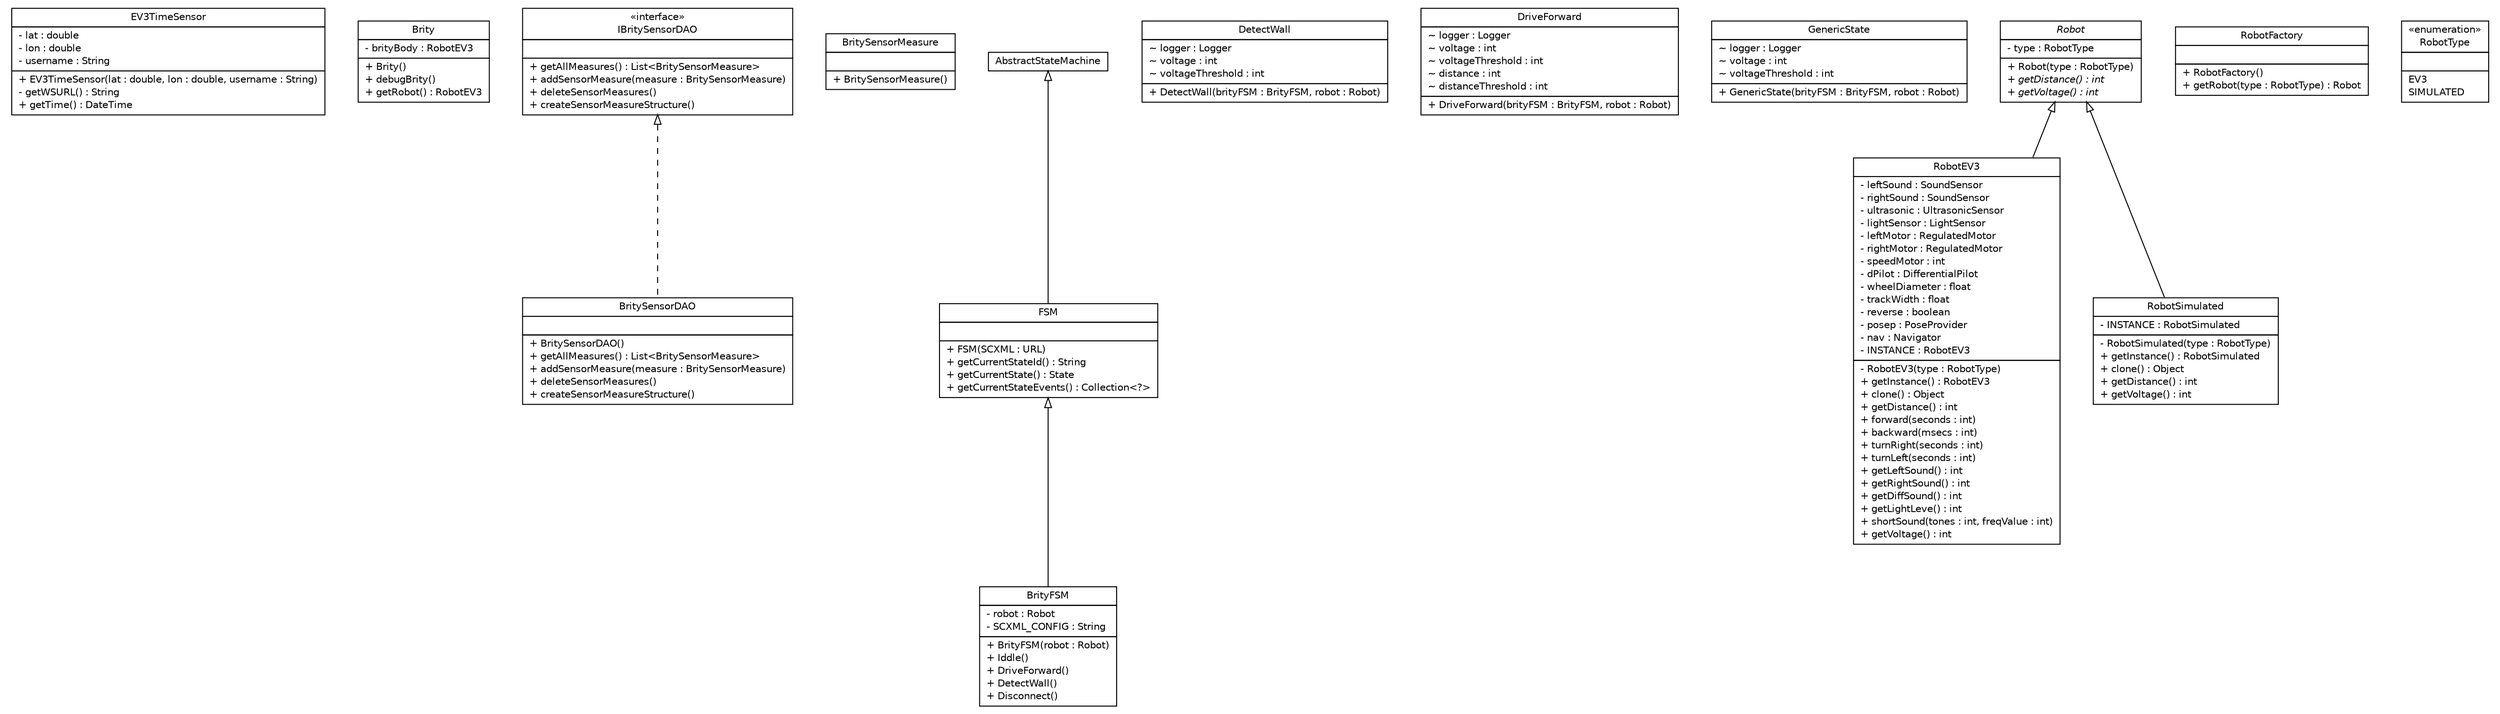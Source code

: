 #!/usr/local/bin/dot
#
# Class diagram 
# Generated by UMLGraph version R5_6 (http://www.umlgraph.org/)
#

digraph G {
	edge [fontname="Helvetica",fontsize=10,labelfontname="Helvetica",labelfontsize=10];
	node [fontname="Helvetica",fontsize=10,shape=plaintext];
	nodesep=0.25;
	ranksep=0.5;
	// jab.lejos.ev3.sensors.net.EV3TimeSensor
	c0 [label=<<table title="jab.lejos.ev3.sensors.net.EV3TimeSensor" border="0" cellborder="1" cellspacing="0" cellpadding="2" port="p">
		<tr><td><table border="0" cellspacing="0" cellpadding="1">
<tr><td align="center" balign="center"> EV3TimeSensor </td></tr>
		</table></td></tr>
		<tr><td><table border="0" cellspacing="0" cellpadding="1">
<tr><td align="left" balign="left"> - lat : double </td></tr>
<tr><td align="left" balign="left"> - lon : double </td></tr>
<tr><td align="left" balign="left"> - username : String </td></tr>
		</table></td></tr>
		<tr><td><table border="0" cellspacing="0" cellpadding="1">
<tr><td align="left" balign="left"> + EV3TimeSensor(lat : double, lon : double, username : String) </td></tr>
<tr><td align="left" balign="left"> - getWSURL() : String </td></tr>
<tr><td align="left" balign="left"> + getTime() : DateTime </td></tr>
		</table></td></tr>
		</table>>, URL="null", fontname="Helvetica", fontcolor="black", fontsize=10.0];
	// jab.lejos.liverobots.brity.Brity
	c1 [label=<<table title="jab.lejos.liverobots.brity.Brity" border="0" cellborder="1" cellspacing="0" cellpadding="2" port="p">
		<tr><td><table border="0" cellspacing="0" cellpadding="1">
<tr><td align="center" balign="center"> Brity </td></tr>
		</table></td></tr>
		<tr><td><table border="0" cellspacing="0" cellpadding="1">
<tr><td align="left" balign="left"> - brityBody : RobotEV3 </td></tr>
		</table></td></tr>
		<tr><td><table border="0" cellspacing="0" cellpadding="1">
<tr><td align="left" balign="left"> + Brity() </td></tr>
<tr><td align="left" balign="left"> + debugBrity() </td></tr>
<tr><td align="left" balign="left"> + getRobot() : RobotEV3 </td></tr>
		</table></td></tr>
		</table>>, URL="null", fontname="Helvetica", fontcolor="black", fontsize=10.0];
	// jab.lejos.liverobots.brity.dao.BritySensorDAO
	c2 [label=<<table title="jab.lejos.liverobots.brity.dao.BritySensorDAO" border="0" cellborder="1" cellspacing="0" cellpadding="2" port="p">
		<tr><td><table border="0" cellspacing="0" cellpadding="1">
<tr><td align="center" balign="center"> BritySensorDAO </td></tr>
		</table></td></tr>
		<tr><td><table border="0" cellspacing="0" cellpadding="1">
<tr><td align="left" balign="left">  </td></tr>
		</table></td></tr>
		<tr><td><table border="0" cellspacing="0" cellpadding="1">
<tr><td align="left" balign="left"> + BritySensorDAO() </td></tr>
<tr><td align="left" balign="left"> + getAllMeasures() : List&lt;BritySensorMeasure&gt; </td></tr>
<tr><td align="left" balign="left"> + addSensorMeasure(measure : BritySensorMeasure) </td></tr>
<tr><td align="left" balign="left"> + deleteSensorMeasures() </td></tr>
<tr><td align="left" balign="left"> + createSensorMeasureStructure() </td></tr>
		</table></td></tr>
		</table>>, URL="null", fontname="Helvetica", fontcolor="black", fontsize=10.0];
	// jab.lejos.liverobots.brity.dao.BritySensorMeasure
	c3 [label=<<table title="jab.lejos.liverobots.brity.dao.BritySensorMeasure" border="0" cellborder="1" cellspacing="0" cellpadding="2" port="p">
		<tr><td><table border="0" cellspacing="0" cellpadding="1">
<tr><td align="center" balign="center"> BritySensorMeasure </td></tr>
		</table></td></tr>
		<tr><td><table border="0" cellspacing="0" cellpadding="1">
<tr><td align="left" balign="left">  </td></tr>
		</table></td></tr>
		<tr><td><table border="0" cellspacing="0" cellpadding="1">
<tr><td align="left" balign="left"> + BritySensorMeasure() </td></tr>
		</table></td></tr>
		</table>>, URL="null", fontname="Helvetica", fontcolor="black", fontsize=10.0];
	// jab.lejos.liverobots.brity.dao.IBritySensorDAO
	c4 [label=<<table title="jab.lejos.liverobots.brity.dao.IBritySensorDAO" border="0" cellborder="1" cellspacing="0" cellpadding="2" port="p">
		<tr><td><table border="0" cellspacing="0" cellpadding="1">
<tr><td align="center" balign="center"> &#171;interface&#187; </td></tr>
<tr><td align="center" balign="center"> IBritySensorDAO </td></tr>
		</table></td></tr>
		<tr><td><table border="0" cellspacing="0" cellpadding="1">
<tr><td align="left" balign="left">  </td></tr>
		</table></td></tr>
		<tr><td><table border="0" cellspacing="0" cellpadding="1">
<tr><td align="left" balign="left"> + getAllMeasures() : List&lt;BritySensorMeasure&gt; </td></tr>
<tr><td align="left" balign="left"> + addSensorMeasure(measure : BritySensorMeasure) </td></tr>
<tr><td align="left" balign="left"> + deleteSensorMeasures() </td></tr>
<tr><td align="left" balign="left"> + createSensorMeasureStructure() </td></tr>
		</table></td></tr>
		</table>>, URL="null", fontname="Helvetica", fontcolor="black", fontsize=10.0];
	// jab.lejos.liverobots.brity.fsm.BrityFSM
	c5 [label=<<table title="jab.lejos.liverobots.brity.fsm.BrityFSM" border="0" cellborder="1" cellspacing="0" cellpadding="2" port="p">
		<tr><td><table border="0" cellspacing="0" cellpadding="1">
<tr><td align="center" balign="center"> BrityFSM </td></tr>
		</table></td></tr>
		<tr><td><table border="0" cellspacing="0" cellpadding="1">
<tr><td align="left" balign="left"> - robot : Robot </td></tr>
<tr><td align="left" balign="left"> - SCXML_CONFIG : String </td></tr>
		</table></td></tr>
		<tr><td><table border="0" cellspacing="0" cellpadding="1">
<tr><td align="left" balign="left"> + BrityFSM(robot : Robot) </td></tr>
<tr><td align="left" balign="left"> + Iddle() </td></tr>
<tr><td align="left" balign="left"> + DriveForward() </td></tr>
<tr><td align="left" balign="left"> + DetectWall() </td></tr>
<tr><td align="left" balign="left"> + Disconnect() </td></tr>
		</table></td></tr>
		</table>>, URL="null", fontname="Helvetica", fontcolor="black", fontsize=10.0];
	// jab.lejos.liverobots.brity.fsm.FSM
	c6 [label=<<table title="jab.lejos.liverobots.brity.fsm.FSM" border="0" cellborder="1" cellspacing="0" cellpadding="2" port="p">
		<tr><td><table border="0" cellspacing="0" cellpadding="1">
<tr><td align="center" balign="center"> FSM </td></tr>
		</table></td></tr>
		<tr><td><table border="0" cellspacing="0" cellpadding="1">
<tr><td align="left" balign="left">  </td></tr>
		</table></td></tr>
		<tr><td><table border="0" cellspacing="0" cellpadding="1">
<tr><td align="left" balign="left"> + FSM(SCXML : URL) </td></tr>
<tr><td align="left" balign="left"> + getCurrentStateId() : String </td></tr>
<tr><td align="left" balign="left"> + getCurrentState() : State </td></tr>
<tr><td align="left" balign="left"> + getCurrentStateEvents() : Collection&lt;?&gt; </td></tr>
		</table></td></tr>
		</table>>, URL="null", fontname="Helvetica", fontcolor="black", fontsize=10.0];
	// jab.lejos.liverobots.brity.fsm.states.DetectWall
	c7 [label=<<table title="jab.lejos.liverobots.brity.fsm.states.DetectWall" border="0" cellborder="1" cellspacing="0" cellpadding="2" port="p">
		<tr><td><table border="0" cellspacing="0" cellpadding="1">
<tr><td align="center" balign="center"> DetectWall </td></tr>
		</table></td></tr>
		<tr><td><table border="0" cellspacing="0" cellpadding="1">
<tr><td align="left" balign="left"> ~ logger : Logger </td></tr>
<tr><td align="left" balign="left"> ~ voltage : int </td></tr>
<tr><td align="left" balign="left"> ~ voltageThreshold : int </td></tr>
		</table></td></tr>
		<tr><td><table border="0" cellspacing="0" cellpadding="1">
<tr><td align="left" balign="left"> + DetectWall(brityFSM : BrityFSM, robot : Robot) </td></tr>
		</table></td></tr>
		</table>>, URL="null", fontname="Helvetica", fontcolor="black", fontsize=10.0];
	// jab.lejos.liverobots.brity.fsm.states.DriveForward
	c8 [label=<<table title="jab.lejos.liverobots.brity.fsm.states.DriveForward" border="0" cellborder="1" cellspacing="0" cellpadding="2" port="p">
		<tr><td><table border="0" cellspacing="0" cellpadding="1">
<tr><td align="center" balign="center"> DriveForward </td></tr>
		</table></td></tr>
		<tr><td><table border="0" cellspacing="0" cellpadding="1">
<tr><td align="left" balign="left"> ~ logger : Logger </td></tr>
<tr><td align="left" balign="left"> ~ voltage : int </td></tr>
<tr><td align="left" balign="left"> ~ voltageThreshold : int </td></tr>
<tr><td align="left" balign="left"> ~ distance : int </td></tr>
<tr><td align="left" balign="left"> ~ distanceThreshold : int </td></tr>
		</table></td></tr>
		<tr><td><table border="0" cellspacing="0" cellpadding="1">
<tr><td align="left" balign="left"> + DriveForward(brityFSM : BrityFSM, robot : Robot) </td></tr>
		</table></td></tr>
		</table>>, URL="null", fontname="Helvetica", fontcolor="black", fontsize=10.0];
	// jab.lejos.liverobots.brity.fsm.states.GenericState
	c9 [label=<<table title="jab.lejos.liverobots.brity.fsm.states.GenericState" border="0" cellborder="1" cellspacing="0" cellpadding="2" port="p">
		<tr><td><table border="0" cellspacing="0" cellpadding="1">
<tr><td align="center" balign="center"> GenericState </td></tr>
		</table></td></tr>
		<tr><td><table border="0" cellspacing="0" cellpadding="1">
<tr><td align="left" balign="left"> ~ logger : Logger </td></tr>
<tr><td align="left" balign="left"> ~ voltage : int </td></tr>
<tr><td align="left" balign="left"> ~ voltageThreshold : int </td></tr>
		</table></td></tr>
		<tr><td><table border="0" cellspacing="0" cellpadding="1">
<tr><td align="left" balign="left"> + GenericState(brityFSM : BrityFSM, robot : Robot) </td></tr>
		</table></td></tr>
		</table>>, URL="null", fontname="Helvetica", fontcolor="black", fontsize=10.0];
	// jab.lejos.liverobots.brity.model.Robot
	c10 [label=<<table title="jab.lejos.liverobots.brity.model.Robot" border="0" cellborder="1" cellspacing="0" cellpadding="2" port="p">
		<tr><td><table border="0" cellspacing="0" cellpadding="1">
<tr><td align="center" balign="center"><font face="Helvetica-Oblique"> Robot </font></td></tr>
		</table></td></tr>
		<tr><td><table border="0" cellspacing="0" cellpadding="1">
<tr><td align="left" balign="left"> - type : RobotType </td></tr>
		</table></td></tr>
		<tr><td><table border="0" cellspacing="0" cellpadding="1">
<tr><td align="left" balign="left"> + Robot(type : RobotType) </td></tr>
<tr><td align="left" balign="left"><font face="Helvetica-Oblique" point-size="10.0"> + getDistance() : int </font></td></tr>
<tr><td align="left" balign="left"><font face="Helvetica-Oblique" point-size="10.0"> + getVoltage() : int </font></td></tr>
		</table></td></tr>
		</table>>, URL="null", fontname="Helvetica", fontcolor="black", fontsize=10.0];
	// jab.lejos.liverobots.brity.model.RobotEV3
	c11 [label=<<table title="jab.lejos.liverobots.brity.model.RobotEV3" border="0" cellborder="1" cellspacing="0" cellpadding="2" port="p">
		<tr><td><table border="0" cellspacing="0" cellpadding="1">
<tr><td align="center" balign="center"> RobotEV3 </td></tr>
		</table></td></tr>
		<tr><td><table border="0" cellspacing="0" cellpadding="1">
<tr><td align="left" balign="left"> - leftSound : SoundSensor </td></tr>
<tr><td align="left" balign="left"> - rightSound : SoundSensor </td></tr>
<tr><td align="left" balign="left"> - ultrasonic : UltrasonicSensor </td></tr>
<tr><td align="left" balign="left"> - lightSensor : LightSensor </td></tr>
<tr><td align="left" balign="left"> - leftMotor : RegulatedMotor </td></tr>
<tr><td align="left" balign="left"> - rightMotor : RegulatedMotor </td></tr>
<tr><td align="left" balign="left"> - speedMotor : int </td></tr>
<tr><td align="left" balign="left"> - dPilot : DifferentialPilot </td></tr>
<tr><td align="left" balign="left"> - wheelDiameter : float </td></tr>
<tr><td align="left" balign="left"> - trackWidth : float </td></tr>
<tr><td align="left" balign="left"> - reverse : boolean </td></tr>
<tr><td align="left" balign="left"> - posep : PoseProvider </td></tr>
<tr><td align="left" balign="left"> - nav : Navigator </td></tr>
<tr><td align="left" balign="left"> - INSTANCE : RobotEV3 </td></tr>
		</table></td></tr>
		<tr><td><table border="0" cellspacing="0" cellpadding="1">
<tr><td align="left" balign="left"> - RobotEV3(type : RobotType) </td></tr>
<tr><td align="left" balign="left"> + getInstance() : RobotEV3 </td></tr>
<tr><td align="left" balign="left"> + clone() : Object </td></tr>
<tr><td align="left" balign="left"> + getDistance() : int </td></tr>
<tr><td align="left" balign="left"> + forward(seconds : int) </td></tr>
<tr><td align="left" balign="left"> + backward(msecs : int) </td></tr>
<tr><td align="left" balign="left"> + turnRight(seconds : int) </td></tr>
<tr><td align="left" balign="left"> + turnLeft(seconds : int) </td></tr>
<tr><td align="left" balign="left"> + getLeftSound() : int </td></tr>
<tr><td align="left" balign="left"> + getRightSound() : int </td></tr>
<tr><td align="left" balign="left"> + getDiffSound() : int </td></tr>
<tr><td align="left" balign="left"> + getLightLeve() : int </td></tr>
<tr><td align="left" balign="left"> + shortSound(tones : int, freqValue : int) </td></tr>
<tr><td align="left" balign="left"> + getVoltage() : int </td></tr>
		</table></td></tr>
		</table>>, URL="null", fontname="Helvetica", fontcolor="black", fontsize=10.0];
	// jab.lejos.liverobots.brity.model.RobotFactory
	c12 [label=<<table title="jab.lejos.liverobots.brity.model.RobotFactory" border="0" cellborder="1" cellspacing="0" cellpadding="2" port="p">
		<tr><td><table border="0" cellspacing="0" cellpadding="1">
<tr><td align="center" balign="center"> RobotFactory </td></tr>
		</table></td></tr>
		<tr><td><table border="0" cellspacing="0" cellpadding="1">
<tr><td align="left" balign="left">  </td></tr>
		</table></td></tr>
		<tr><td><table border="0" cellspacing="0" cellpadding="1">
<tr><td align="left" balign="left"> + RobotFactory() </td></tr>
<tr><td align="left" balign="left"> + getRobot(type : RobotType) : Robot </td></tr>
		</table></td></tr>
		</table>>, URL="null", fontname="Helvetica", fontcolor="black", fontsize=10.0];
	// jab.lejos.liverobots.brity.model.RobotSimulated
	c13 [label=<<table title="jab.lejos.liverobots.brity.model.RobotSimulated" border="0" cellborder="1" cellspacing="0" cellpadding="2" port="p">
		<tr><td><table border="0" cellspacing="0" cellpadding="1">
<tr><td align="center" balign="center"> RobotSimulated </td></tr>
		</table></td></tr>
		<tr><td><table border="0" cellspacing="0" cellpadding="1">
<tr><td align="left" balign="left"> - INSTANCE : RobotSimulated </td></tr>
		</table></td></tr>
		<tr><td><table border="0" cellspacing="0" cellpadding="1">
<tr><td align="left" balign="left"> - RobotSimulated(type : RobotType) </td></tr>
<tr><td align="left" balign="left"> + getInstance() : RobotSimulated </td></tr>
<tr><td align="left" balign="left"> + clone() : Object </td></tr>
<tr><td align="left" balign="left"> + getDistance() : int </td></tr>
<tr><td align="left" balign="left"> + getVoltage() : int </td></tr>
		</table></td></tr>
		</table>>, URL="null", fontname="Helvetica", fontcolor="black", fontsize=10.0];
	// jab.lejos.liverobots.brity.model.RobotType
	c14 [label=<<table title="jab.lejos.liverobots.brity.model.RobotType" border="0" cellborder="1" cellspacing="0" cellpadding="2" port="p">
		<tr><td><table border="0" cellspacing="0" cellpadding="1">
<tr><td align="center" balign="center"> &#171;enumeration&#187; </td></tr>
<tr><td align="center" balign="center"> RobotType </td></tr>
		</table></td></tr>
		<tr><td><table border="0" cellspacing="0" cellpadding="1">
<tr><td align="left" balign="left">  </td></tr>
		</table></td></tr>
		<tr><td><table border="0" cellspacing="0" cellpadding="1">
<tr><td align="left" balign="left"> EV3 </td></tr>
<tr><td align="left" balign="left"> SIMULATED </td></tr>
		</table></td></tr>
		</table>>, URL="null", fontname="Helvetica", fontcolor="black", fontsize=10.0];
	//jab.lejos.liverobots.brity.dao.BritySensorDAO implements jab.lejos.liverobots.brity.dao.IBritySensorDAO
	c4:p -> c2:p [dir=back,arrowtail=empty,style=dashed];
	//jab.lejos.liverobots.brity.fsm.BrityFSM extends jab.lejos.liverobots.brity.fsm.FSM
	c6:p -> c5:p [dir=back,arrowtail=empty];
	//jab.lejos.liverobots.brity.fsm.FSM extends AbstractStateMachine
	c15:p -> c6:p [dir=back,arrowtail=empty];
	//jab.lejos.liverobots.brity.model.RobotEV3 extends jab.lejos.liverobots.brity.model.Robot
	c10:p -> c11:p [dir=back,arrowtail=empty];
	//jab.lejos.liverobots.brity.model.RobotSimulated extends jab.lejos.liverobots.brity.model.Robot
	c10:p -> c13:p [dir=back,arrowtail=empty];
	// AbstractStateMachine
	c15[label=<<table title="AbstractStateMachine" border="0" cellborder="1" cellspacing="0" cellpadding="2" port="p" href="http://java.sun.com/j2se/1.4.2/docs/api//AbstractStateMachine.html">
		<tr><td><table border="0" cellspacing="0" cellpadding="1">
<tr><td align="center" balign="center"> AbstractStateMachine </td></tr>
		</table></td></tr>
		</table>>, fontname="Helvetica", fontcolor="black", fontsize=10.0];
}

